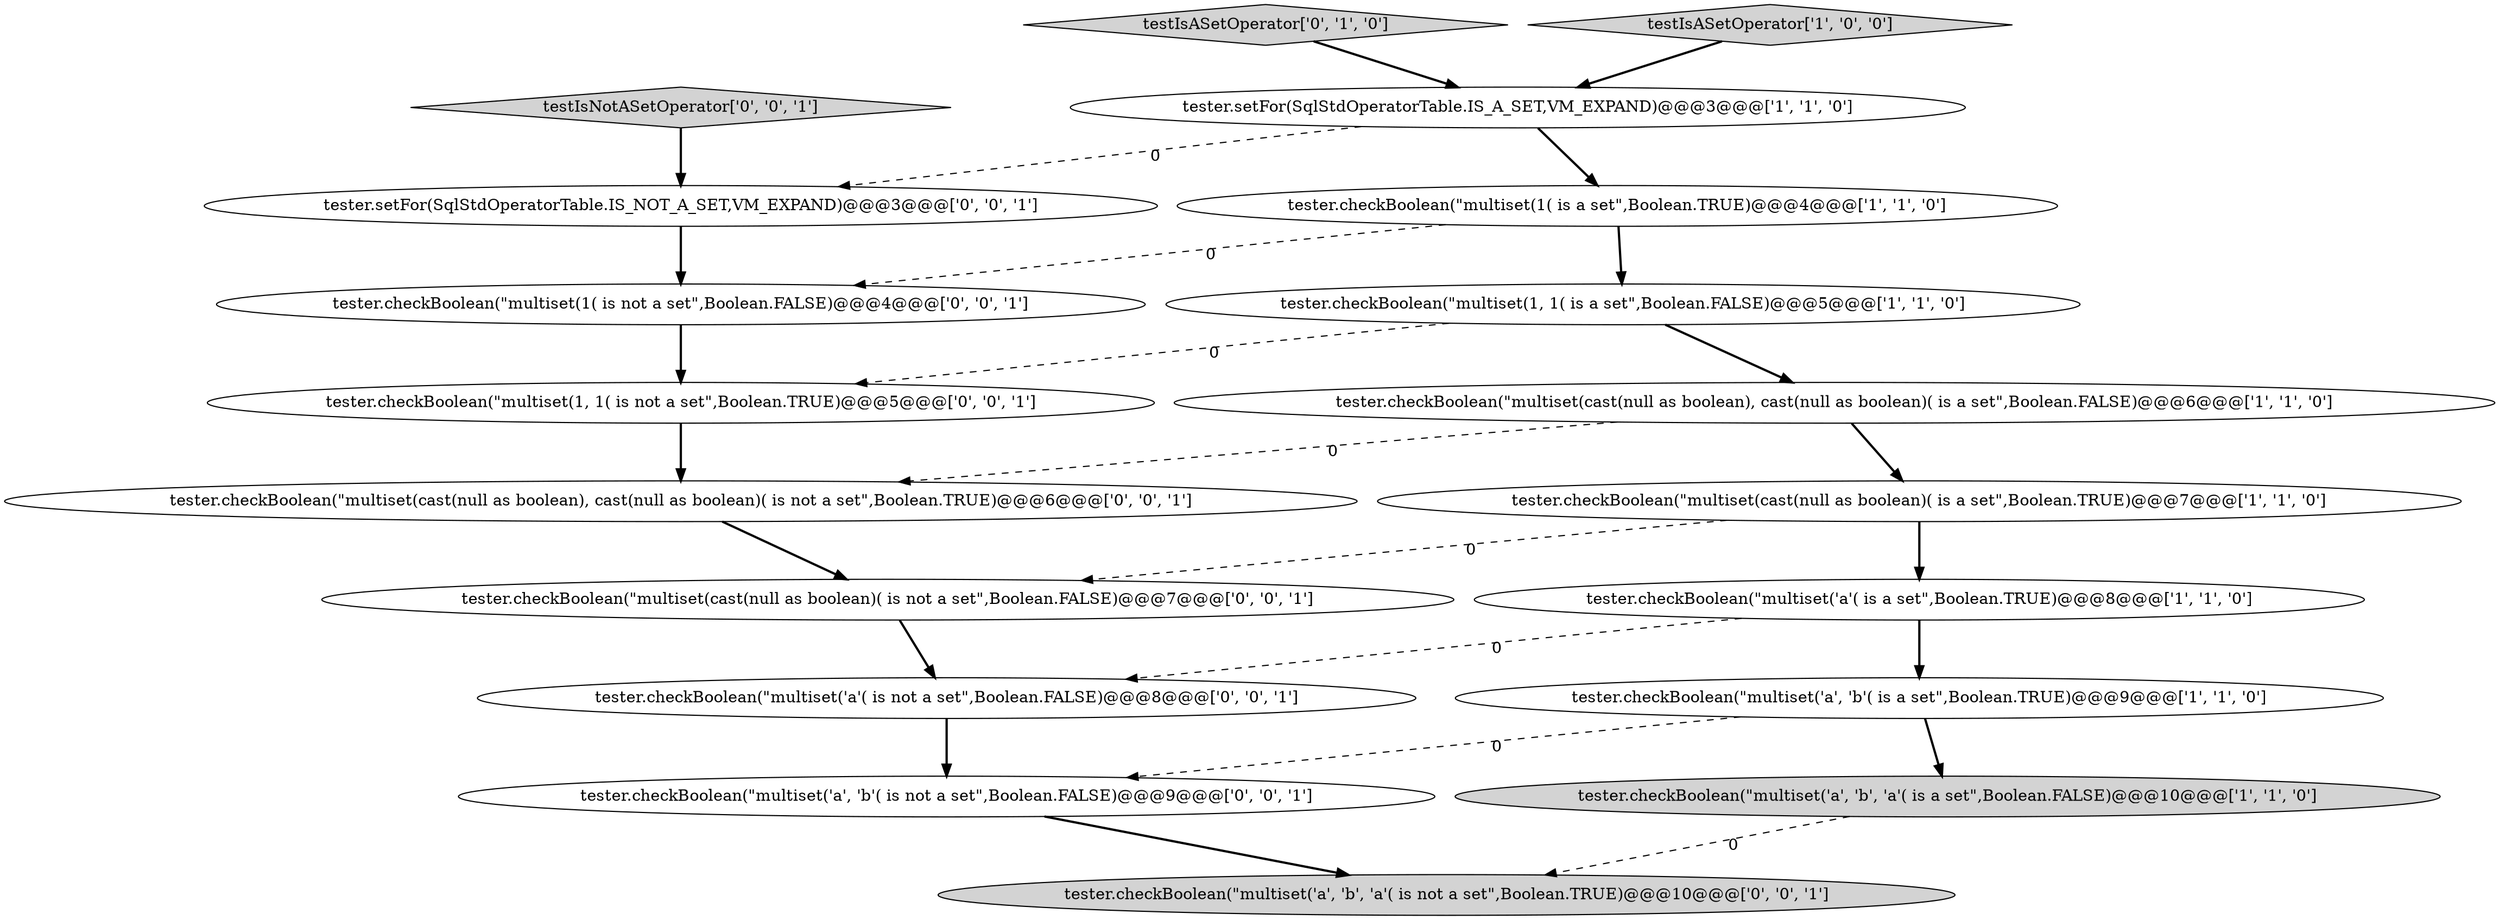 digraph {
0 [style = filled, label = "tester.checkBoolean(\"multiset(1, 1( is a set\",Boolean.FALSE)@@@5@@@['1', '1', '0']", fillcolor = white, shape = ellipse image = "AAA0AAABBB1BBB"];
16 [style = filled, label = "tester.checkBoolean(\"multiset('a'( is not a set\",Boolean.FALSE)@@@8@@@['0', '0', '1']", fillcolor = white, shape = ellipse image = "AAA0AAABBB3BBB"];
1 [style = filled, label = "tester.checkBoolean(\"multiset('a'( is a set\",Boolean.TRUE)@@@8@@@['1', '1', '0']", fillcolor = white, shape = ellipse image = "AAA0AAABBB1BBB"];
3 [style = filled, label = "tester.checkBoolean(\"multiset(cast(null as boolean)( is a set\",Boolean.TRUE)@@@7@@@['1', '1', '0']", fillcolor = white, shape = ellipse image = "AAA0AAABBB1BBB"];
14 [style = filled, label = "tester.checkBoolean(\"multiset('a', 'b', 'a'( is not a set\",Boolean.TRUE)@@@10@@@['0', '0', '1']", fillcolor = lightgray, shape = ellipse image = "AAA0AAABBB3BBB"];
4 [style = filled, label = "tester.checkBoolean(\"multiset('a', 'b', 'a'( is a set\",Boolean.FALSE)@@@10@@@['1', '1', '0']", fillcolor = lightgray, shape = ellipse image = "AAA0AAABBB1BBB"];
18 [style = filled, label = "tester.checkBoolean(\"multiset(1, 1( is not a set\",Boolean.TRUE)@@@5@@@['0', '0', '1']", fillcolor = white, shape = ellipse image = "AAA0AAABBB3BBB"];
6 [style = filled, label = "tester.checkBoolean(\"multiset(1( is a set\",Boolean.TRUE)@@@4@@@['1', '1', '0']", fillcolor = white, shape = ellipse image = "AAA0AAABBB1BBB"];
15 [style = filled, label = "tester.checkBoolean(\"multiset(cast(null as boolean)( is not a set\",Boolean.FALSE)@@@7@@@['0', '0', '1']", fillcolor = white, shape = ellipse image = "AAA0AAABBB3BBB"];
11 [style = filled, label = "tester.checkBoolean(\"multiset(cast(null as boolean), cast(null as boolean)( is not a set\",Boolean.TRUE)@@@6@@@['0', '0', '1']", fillcolor = white, shape = ellipse image = "AAA0AAABBB3BBB"];
8 [style = filled, label = "tester.checkBoolean(\"multiset('a', 'b'( is a set\",Boolean.TRUE)@@@9@@@['1', '1', '0']", fillcolor = white, shape = ellipse image = "AAA0AAABBB1BBB"];
9 [style = filled, label = "testIsASetOperator['0', '1', '0']", fillcolor = lightgray, shape = diamond image = "AAA0AAABBB2BBB"];
10 [style = filled, label = "tester.setFor(SqlStdOperatorTable.IS_NOT_A_SET,VM_EXPAND)@@@3@@@['0', '0', '1']", fillcolor = white, shape = ellipse image = "AAA0AAABBB3BBB"];
12 [style = filled, label = "tester.checkBoolean(\"multiset('a', 'b'( is not a set\",Boolean.FALSE)@@@9@@@['0', '0', '1']", fillcolor = white, shape = ellipse image = "AAA0AAABBB3BBB"];
17 [style = filled, label = "tester.checkBoolean(\"multiset(1( is not a set\",Boolean.FALSE)@@@4@@@['0', '0', '1']", fillcolor = white, shape = ellipse image = "AAA0AAABBB3BBB"];
5 [style = filled, label = "tester.setFor(SqlStdOperatorTable.IS_A_SET,VM_EXPAND)@@@3@@@['1', '1', '0']", fillcolor = white, shape = ellipse image = "AAA0AAABBB1BBB"];
2 [style = filled, label = "testIsASetOperator['1', '0', '0']", fillcolor = lightgray, shape = diamond image = "AAA0AAABBB1BBB"];
7 [style = filled, label = "tester.checkBoolean(\"multiset(cast(null as boolean), cast(null as boolean)( is a set\",Boolean.FALSE)@@@6@@@['1', '1', '0']", fillcolor = white, shape = ellipse image = "AAA0AAABBB1BBB"];
13 [style = filled, label = "testIsNotASetOperator['0', '0', '1']", fillcolor = lightgray, shape = diamond image = "AAA0AAABBB3BBB"];
13->10 [style = bold, label=""];
1->8 [style = bold, label=""];
3->1 [style = bold, label=""];
18->11 [style = bold, label=""];
7->11 [style = dashed, label="0"];
8->12 [style = dashed, label="0"];
10->17 [style = bold, label=""];
6->0 [style = bold, label=""];
6->17 [style = dashed, label="0"];
15->16 [style = bold, label=""];
7->3 [style = bold, label=""];
11->15 [style = bold, label=""];
0->7 [style = bold, label=""];
5->6 [style = bold, label=""];
5->10 [style = dashed, label="0"];
1->16 [style = dashed, label="0"];
12->14 [style = bold, label=""];
9->5 [style = bold, label=""];
3->15 [style = dashed, label="0"];
0->18 [style = dashed, label="0"];
4->14 [style = dashed, label="0"];
8->4 [style = bold, label=""];
16->12 [style = bold, label=""];
17->18 [style = bold, label=""];
2->5 [style = bold, label=""];
}
